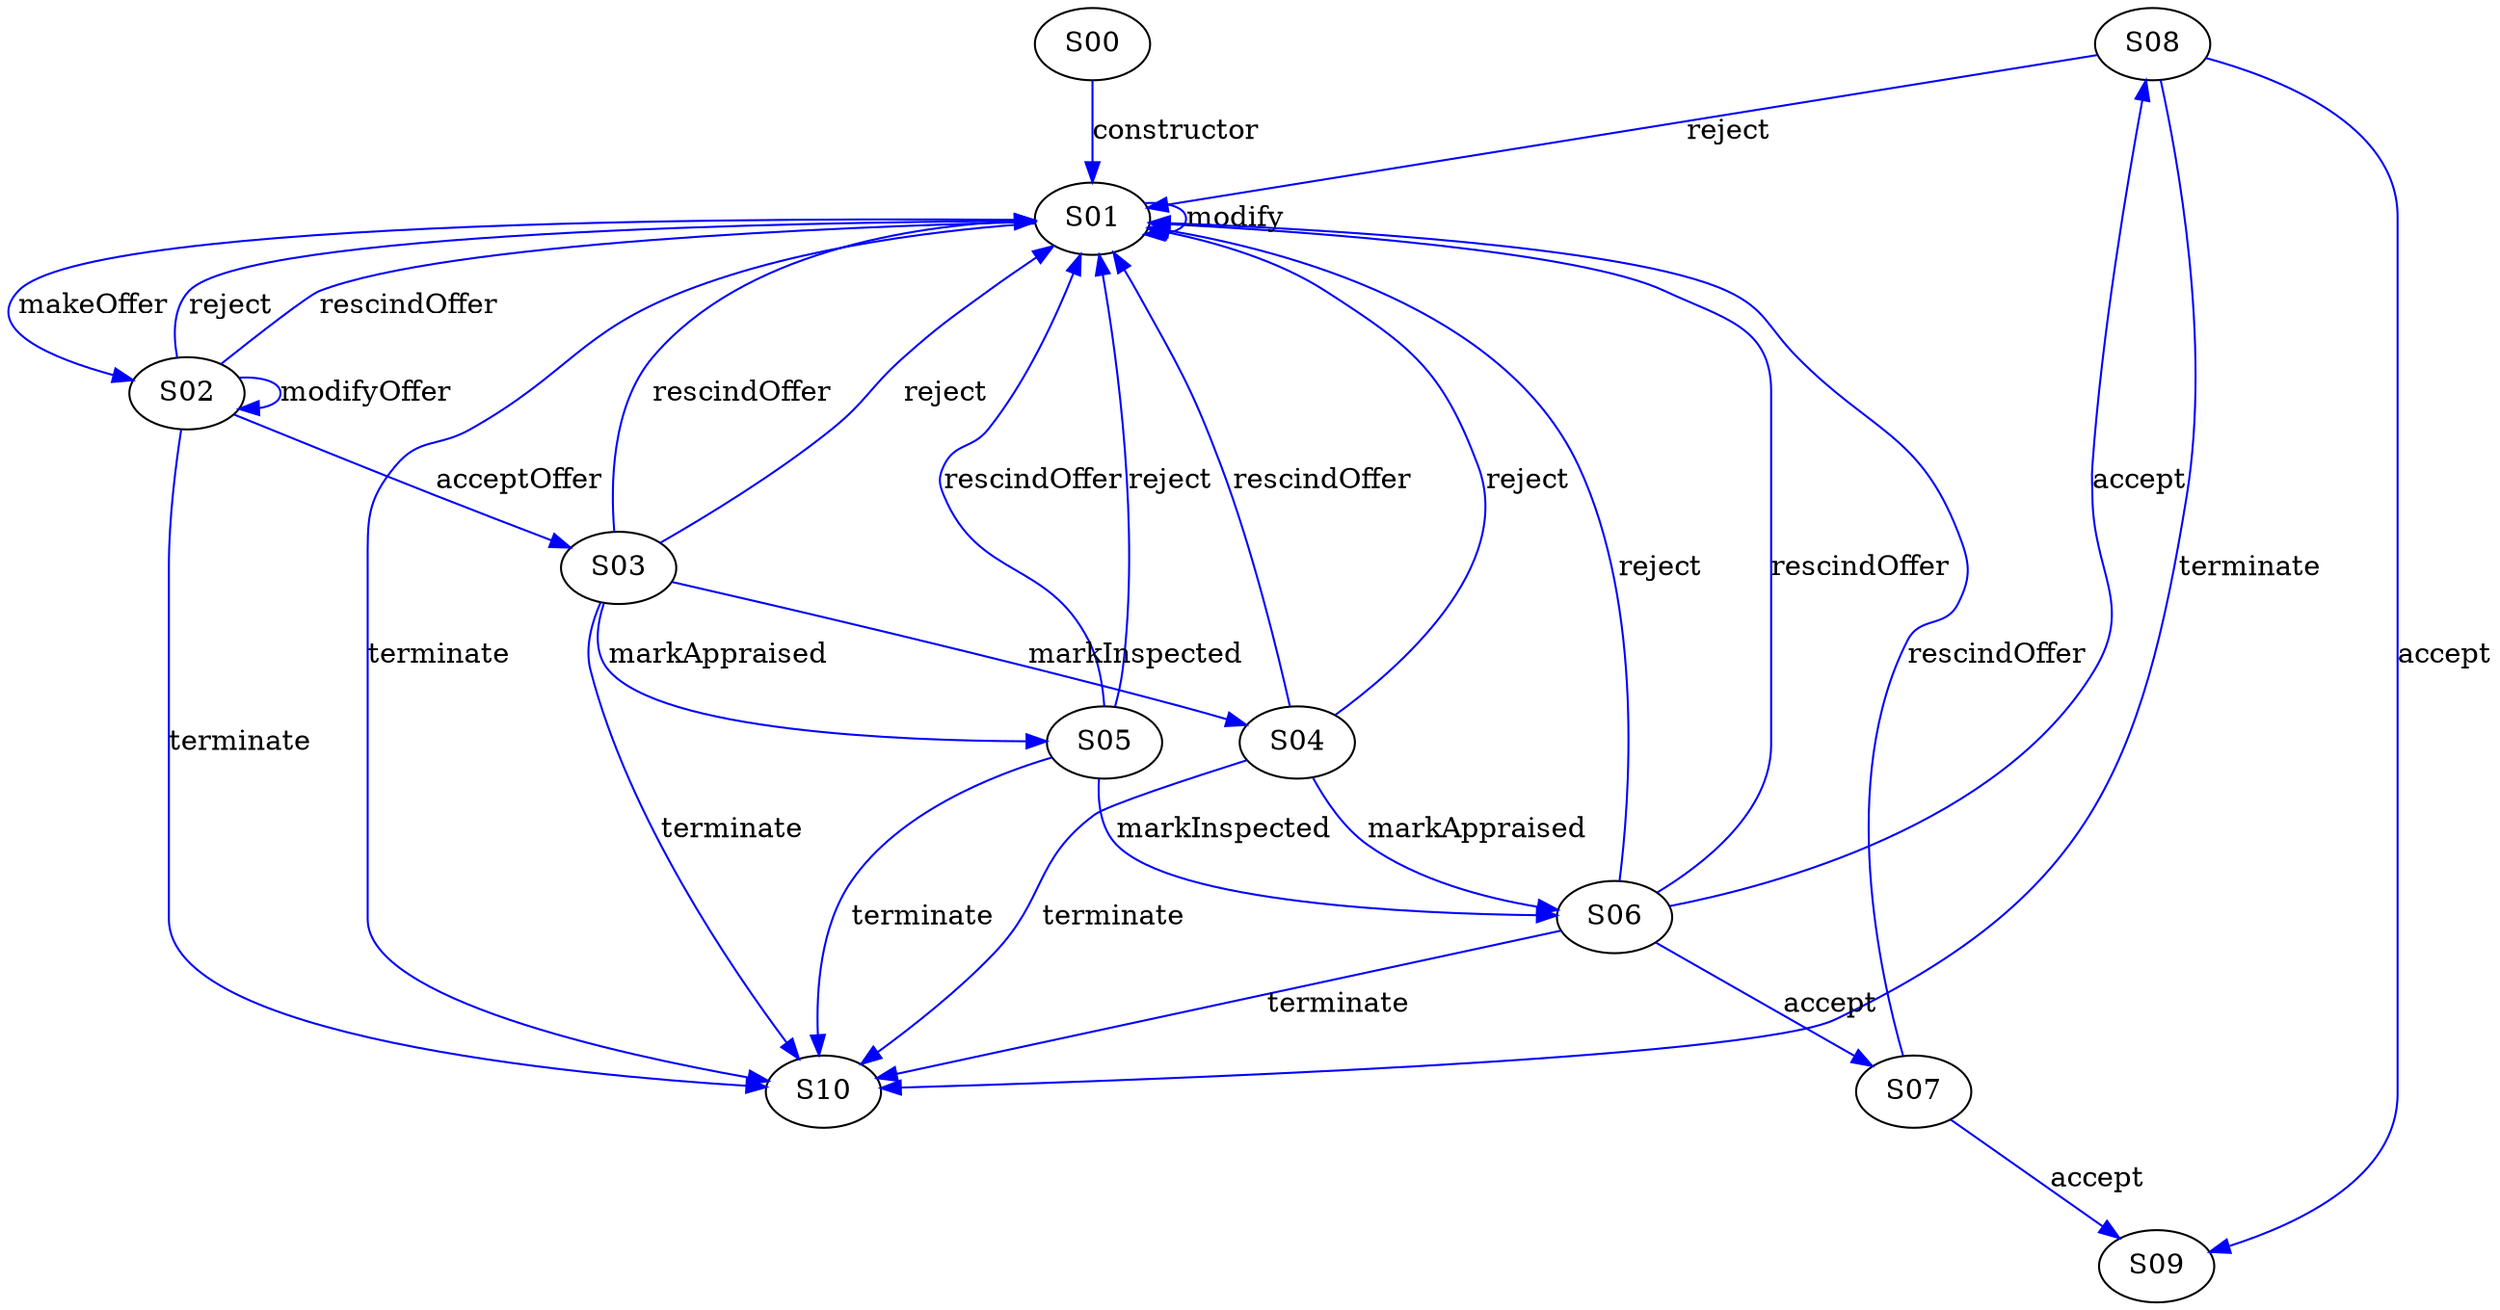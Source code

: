 digraph {

S08->S09 [label="accept", style="", color="blue"]
S08->S10 [label="terminate", style="", color="blue"]
S04->S06 [label="markAppraised", style="", color="blue"]
S02->S10 [label="terminate", style="", color="blue"]
S05->S10 [label="terminate", style="", color="blue"]
S03->S01 [label="rescindOffer", style="", color="blue"]
S04->S01 [label="reject", style="", color="blue"]
S01->S01 [label="modify", style="", color="blue"]
S00->S01 [label="constructor", style="", color="blue"]
S02->S01 [label="reject", style="", color="blue"]
S06->S10 [label="terminate", style="", color="blue"]
S03->S01 [label="reject", style="", color="blue"]
S03->S05 [label="markAppraised", style="", color="blue"]
S07->S09 [label="accept", style="", color="blue"]
S01->S02 [label="makeOffer", style="", color="blue"]
S02->S03 [label="acceptOffer", style="", color="blue"]
S03->S10 [label="terminate", style="", color="blue"]
S03->S04 [label="markInspected", style="", color="blue"]
S04->S01 [label="rescindOffer", style="", color="blue"]
S07->S01 [label="rescindOffer", style="", color="blue"]
S02->S01 [label="rescindOffer", style="", color="blue"]
S06->S07 [label="accept", style="", color="blue"]
S06->S08 [label="accept", style="", color="blue"]
S02->S02 [label="modifyOffer", style="", color="blue"]
S05->S01 [label="rescindOffer", style="", color="blue"]
S05->S01 [label="reject", style="", color="blue"]
S08->S01 [label="reject", style="", color="blue"]
S06->S01 [label="rescindOffer", style="", color="blue"]
S05->S06 [label="markInspected", style="", color="blue"]
S04->S10 [label="terminate", style="", color="blue"]
S01->S10 [label="terminate", style="", color="blue"]
S06->S01 [label="reject", style="", color="blue"]
}